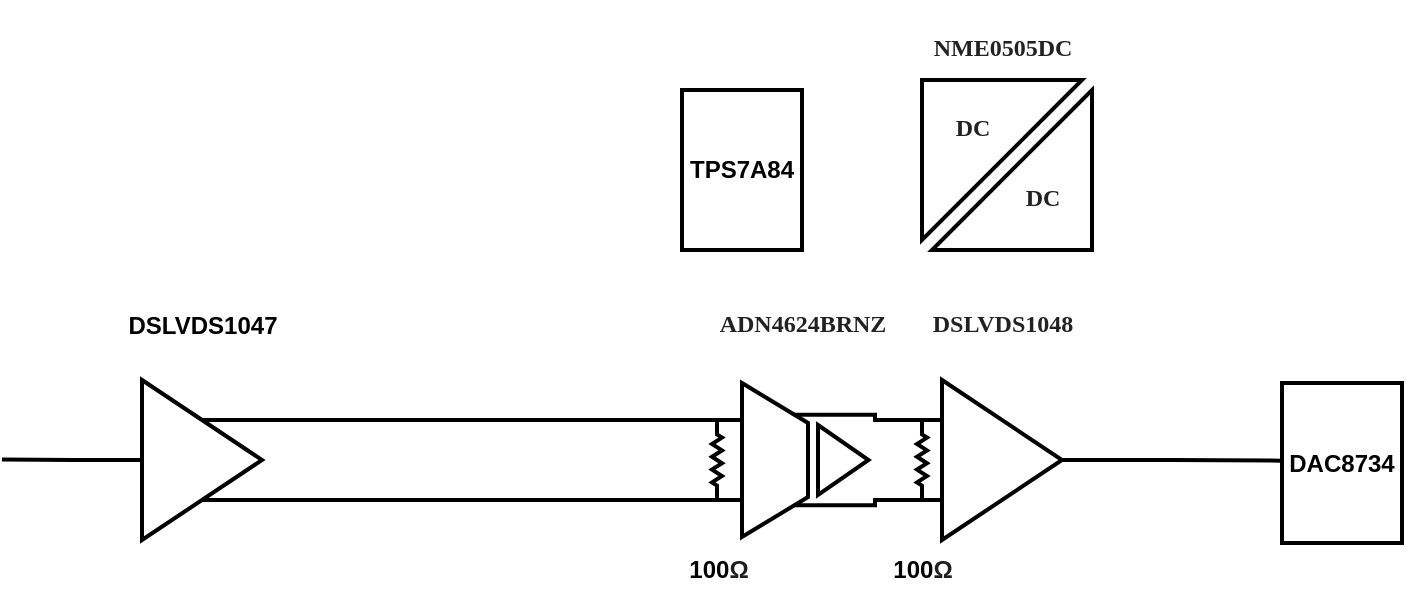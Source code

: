 <mxfile version="24.6.1" type="device">
  <diagram name="페이지-1" id="m4bN5Tgj2HW0a0svHskb">
    <mxGraphModel dx="1221" dy="831" grid="1" gridSize="10" guides="1" tooltips="1" connect="1" arrows="1" fold="1" page="1" pageScale="1" pageWidth="1654" pageHeight="1169" math="0" shadow="0">
      <root>
        <mxCell id="0" />
        <mxCell id="1" parent="0" />
        <mxCell id="IYjbuY1hUiU67T46vxpi-5" style="edgeStyle=orthogonalEdgeStyle;rounded=0;orthogonalLoop=1;jettySize=auto;html=1;exitX=0;exitY=0.5;exitDx=0;exitDy=0;endArrow=none;endFill=0;strokeWidth=2;" parent="1" source="IYjbuY1hUiU67T46vxpi-1" edge="1">
          <mxGeometry relative="1" as="geometry">
            <mxPoint x="640" y="429.759" as="targetPoint" />
          </mxGeometry>
        </mxCell>
        <mxCell id="IYjbuY1hUiU67T46vxpi-6" style="edgeStyle=orthogonalEdgeStyle;rounded=0;orthogonalLoop=1;jettySize=auto;html=1;exitX=0.5;exitY=0;exitDx=0;exitDy=0;endArrow=none;endFill=0;strokeWidth=2;" parent="1" source="IYjbuY1hUiU67T46vxpi-1" edge="1">
          <mxGeometry relative="1" as="geometry">
            <mxPoint x="1010" y="410" as="targetPoint" />
          </mxGeometry>
        </mxCell>
        <mxCell id="IYjbuY1hUiU67T46vxpi-7" style="edgeStyle=orthogonalEdgeStyle;rounded=0;orthogonalLoop=1;jettySize=auto;html=1;exitX=0.5;exitY=1;exitDx=0;exitDy=0;endArrow=none;endFill=0;strokeWidth=2;" parent="1" source="IYjbuY1hUiU67T46vxpi-1" edge="1">
          <mxGeometry relative="1" as="geometry">
            <mxPoint x="1010" y="450" as="targetPoint" />
          </mxGeometry>
        </mxCell>
        <mxCell id="IYjbuY1hUiU67T46vxpi-1" value="" style="triangle;whiteSpace=wrap;html=1;strokeWidth=2;" parent="1" vertex="1">
          <mxGeometry x="710" y="390" width="60" height="80" as="geometry" />
        </mxCell>
        <mxCell id="IYjbuY1hUiU67T46vxpi-4" value="DSLVDS1047" style="text;html=1;align=center;verticalAlign=middle;resizable=0;points=[];autosize=1;strokeColor=none;fillColor=none;fontStyle=1" parent="1" vertex="1">
          <mxGeometry x="690" y="348" width="100" height="30" as="geometry" />
        </mxCell>
        <mxCell id="IYjbuY1hUiU67T46vxpi-9" value="&lt;h1 style=&quot;margin: 0px; padding: 0px; border: 0px; outline: none; box-sizing: border-box; word-break: normal; color: rgb(34, 34, 34); font-family: ArialMT, &amp;quot;Microsoft YaHei&amp;quot;, PingFangSC, PingFangSC-Semibold, notosans; text-align: start; text-wrap: wrap; background-color: rgb(255, 255, 255);&quot; data-v-8943e312=&quot;&quot; class=&quot;text-16 text-222222 font-bold&quot;&gt;&lt;font style=&quot;font-size: 12px;&quot;&gt;ADN4624BRNZ&lt;/font&gt;&lt;/h1&gt;" style="text;html=1;align=center;verticalAlign=middle;resizable=0;points=[];autosize=1;strokeColor=none;fillColor=none;fontStyle=1" parent="1" vertex="1">
          <mxGeometry x="980" y="338" width="120" height="40" as="geometry" />
        </mxCell>
        <mxCell id="IYjbuY1hUiU67T46vxpi-12" value="" style="group" parent="1" vertex="1" connectable="0">
          <mxGeometry x="1010" y="391.5" width="63.25" height="77" as="geometry" />
        </mxCell>
        <mxCell id="IYjbuY1hUiU67T46vxpi-11" value="" style="triangle;whiteSpace=wrap;html=1;strokeWidth=2;" parent="IYjbuY1hUiU67T46vxpi-12" vertex="1">
          <mxGeometry x="38" y="21" width="25.25" height="35" as="geometry" />
        </mxCell>
        <mxCell id="IYjbuY1hUiU67T46vxpi-10" value="" style="shape=trapezoid;perimeter=trapezoidPerimeter;whiteSpace=wrap;html=1;fixedSize=1;size=20;rotation=90;strokeWidth=2;" parent="IYjbuY1hUiU67T46vxpi-12" vertex="1">
          <mxGeometry x="-22" y="22" width="77" height="33" as="geometry" />
        </mxCell>
        <mxCell id="IYjbuY1hUiU67T46vxpi-17" style="edgeStyle=orthogonalEdgeStyle;rounded=0;orthogonalLoop=1;jettySize=auto;html=1;exitX=1;exitY=0.5;exitDx=0;exitDy=0;strokeWidth=2;endArrow=none;endFill=0;" parent="1" source="IYjbuY1hUiU67T46vxpi-13" edge="1">
          <mxGeometry relative="1" as="geometry">
            <mxPoint x="1280" y="430.333" as="targetPoint" />
          </mxGeometry>
        </mxCell>
        <mxCell id="IYjbuY1hUiU67T46vxpi-13" value="" style="triangle;whiteSpace=wrap;html=1;strokeWidth=2;" parent="1" vertex="1">
          <mxGeometry x="1110" y="390" width="60" height="80" as="geometry" />
        </mxCell>
        <mxCell id="IYjbuY1hUiU67T46vxpi-14" style="edgeStyle=orthogonalEdgeStyle;rounded=0;orthogonalLoop=1;jettySize=auto;html=1;exitX=0;exitY=0;exitDx=0;exitDy=0;entryX=0;entryY=0.25;entryDx=0;entryDy=0;strokeWidth=2;endArrow=none;endFill=0;" parent="1" source="IYjbuY1hUiU67T46vxpi-10" target="IYjbuY1hUiU67T46vxpi-13" edge="1">
          <mxGeometry relative="1" as="geometry" />
        </mxCell>
        <mxCell id="IYjbuY1hUiU67T46vxpi-15" style="edgeStyle=orthogonalEdgeStyle;rounded=0;orthogonalLoop=1;jettySize=auto;html=1;exitX=1;exitY=0;exitDx=0;exitDy=0;entryX=0;entryY=0.75;entryDx=0;entryDy=0;strokeWidth=2;endArrow=none;endFill=0;" parent="1" source="IYjbuY1hUiU67T46vxpi-10" target="IYjbuY1hUiU67T46vxpi-13" edge="1">
          <mxGeometry relative="1" as="geometry" />
        </mxCell>
        <mxCell id="IYjbuY1hUiU67T46vxpi-16" value="&lt;h1 style=&quot;margin: 0px; padding: 0px; border: 0px; outline: none; box-sizing: border-box; word-break: normal; color: rgb(34, 34, 34); font-family: ArialMT, &amp;quot;Microsoft YaHei&amp;quot;, PingFangSC, PingFangSC-Semibold, notosans; text-align: start; text-wrap: wrap; background-color: rgb(255, 255, 255);&quot; data-v-8943e312=&quot;&quot; class=&quot;text-16 text-222222 font-bold&quot;&gt;&lt;font style=&quot;font-size: 12px;&quot;&gt;DSLVDS1048&lt;/font&gt;&lt;/h1&gt;" style="text;html=1;align=center;verticalAlign=middle;resizable=0;points=[];autosize=1;strokeColor=none;fillColor=none;fontStyle=1" parent="1" vertex="1">
          <mxGeometry x="1090" y="338" width="100" height="40" as="geometry" />
        </mxCell>
        <mxCell id="IYjbuY1hUiU67T46vxpi-25" value="" style="group" parent="1" vertex="1" connectable="0">
          <mxGeometry x="1090" y="200" width="100" height="125" as="geometry" />
        </mxCell>
        <mxCell id="IYjbuY1hUiU67T46vxpi-20" value="" style="shape=card;whiteSpace=wrap;html=1;size=120;strokeWidth=2;" parent="IYjbuY1hUiU67T46vxpi-25" vertex="1">
          <mxGeometry x="15" y="45" width="80" height="80" as="geometry" />
        </mxCell>
        <mxCell id="IYjbuY1hUiU67T46vxpi-21" value="" style="shape=card;whiteSpace=wrap;html=1;size=120;strokeWidth=2;rotation=-180;" parent="IYjbuY1hUiU67T46vxpi-25" vertex="1">
          <mxGeometry x="10" y="40" width="80" height="80" as="geometry" />
        </mxCell>
        <mxCell id="IYjbuY1hUiU67T46vxpi-22" value="&lt;h1 style=&quot;margin: 0px; padding: 0px; border: 0px; outline: none; box-sizing: border-box; word-break: normal; color: rgb(34, 34, 34); font-family: ArialMT, &amp;quot;Microsoft YaHei&amp;quot;, PingFangSC, PingFangSC-Semibold, notosans; text-align: start; text-wrap: wrap; background-color: rgb(255, 255, 255);&quot; data-v-8943e312=&quot;&quot; class=&quot;text-16 text-222222 font-bold&quot;&gt;&lt;font style=&quot;font-size: 12px;&quot;&gt;NME0505DC&lt;/font&gt;&lt;/h1&gt;" style="text;html=1;align=center;verticalAlign=middle;resizable=0;points=[];autosize=1;strokeColor=none;fillColor=none;fontStyle=1" parent="IYjbuY1hUiU67T46vxpi-25" vertex="1">
          <mxGeometry width="100" height="40" as="geometry" />
        </mxCell>
        <mxCell id="IYjbuY1hUiU67T46vxpi-23" value="&lt;h1 style=&quot;margin: 0px; padding: 0px; border: 0px; outline: none; box-sizing: border-box; word-break: normal; color: rgb(34, 34, 34); font-family: ArialMT, &amp;quot;Microsoft YaHei&amp;quot;, PingFangSC, PingFangSC-Semibold, notosans; text-align: start; text-wrap: wrap; background-color: rgb(255, 255, 255);&quot; data-v-8943e312=&quot;&quot; class=&quot;text-16 text-222222 font-bold&quot;&gt;&lt;font style=&quot;font-size: 12px;&quot;&gt;DC&lt;/font&gt;&lt;/h1&gt;" style="text;html=1;align=center;verticalAlign=middle;resizable=0;points=[];autosize=1;strokeColor=none;fillColor=none;fontStyle=1" parent="IYjbuY1hUiU67T46vxpi-25" vertex="1">
          <mxGeometry x="15" y="40" width="40" height="40" as="geometry" />
        </mxCell>
        <mxCell id="IYjbuY1hUiU67T46vxpi-24" value="&lt;h1 style=&quot;margin: 0px; padding: 0px; border: 0px; outline: none; box-sizing: border-box; word-break: normal; color: rgb(34, 34, 34); font-family: ArialMT, &amp;quot;Microsoft YaHei&amp;quot;, PingFangSC, PingFangSC-Semibold, notosans; text-align: start; text-wrap: wrap; background-color: rgb(255, 255, 255);&quot; data-v-8943e312=&quot;&quot; class=&quot;text-16 text-222222 font-bold&quot;&gt;&lt;font style=&quot;font-size: 12px;&quot;&gt;DC&lt;/font&gt;&lt;/h1&gt;" style="text;html=1;align=center;verticalAlign=middle;resizable=0;points=[];autosize=1;strokeColor=none;fillColor=none;fontStyle=1" parent="IYjbuY1hUiU67T46vxpi-25" vertex="1">
          <mxGeometry x="50" y="75" width="40" height="40" as="geometry" />
        </mxCell>
        <mxCell id="IYjbuY1hUiU67T46vxpi-27" value="&lt;b&gt;TPS7A84&lt;/b&gt;" style="rounded=0;whiteSpace=wrap;html=1;strokeWidth=2;" parent="1" vertex="1">
          <mxGeometry x="980" y="245" width="60" height="80" as="geometry" />
        </mxCell>
        <mxCell id="IYjbuY1hUiU67T46vxpi-28" value="" style="pointerEvents=1;verticalLabelPosition=bottom;shadow=0;dashed=0;align=center;html=1;verticalAlign=top;shape=mxgraph.electrical.resistors.resistor_2;strokeWidth=2;rotation=90;" parent="1" vertex="1">
          <mxGeometry x="977.5" y="427.5" width="40" height="5" as="geometry" />
        </mxCell>
        <mxCell id="IYjbuY1hUiU67T46vxpi-29" value="" style="pointerEvents=1;verticalLabelPosition=bottom;shadow=0;dashed=0;align=center;html=1;verticalAlign=top;shape=mxgraph.electrical.resistors.resistor_2;strokeWidth=2;rotation=90;" parent="1" vertex="1">
          <mxGeometry x="1080" y="427.5" width="40" height="5" as="geometry" />
        </mxCell>
        <mxCell id="IYjbuY1hUiU67T46vxpi-30" value="100&lt;span style=&quot;color: rgb(31, 31, 31); font-family: Arial, &amp;quot;Apple SD Gothic Neo&amp;quot;, sans-serif; text-align: start; text-wrap: wrap; background-color: rgb(255, 255, 255);&quot;&gt;&lt;font style=&quot;font-size: 12px;&quot;&gt;Ω&lt;/font&gt;&lt;/span&gt;" style="text;html=1;align=center;verticalAlign=middle;resizable=0;points=[];autosize=1;strokeColor=none;fillColor=none;fontStyle=1" parent="1" vertex="1">
          <mxGeometry x="972.5" y="470" width="50" height="30" as="geometry" />
        </mxCell>
        <mxCell id="IYjbuY1hUiU67T46vxpi-31" value="100&lt;span style=&quot;color: rgb(31, 31, 31); font-family: Arial, &amp;quot;Apple SD Gothic Neo&amp;quot;, sans-serif; text-align: start; text-wrap: wrap; background-color: rgb(255, 255, 255);&quot;&gt;&lt;font style=&quot;font-size: 12px;&quot;&gt;Ω&lt;/font&gt;&lt;/span&gt;" style="text;html=1;align=center;verticalAlign=middle;resizable=0;points=[];autosize=1;strokeColor=none;fillColor=none;fontStyle=1" parent="1" vertex="1">
          <mxGeometry x="1075" y="470" width="50" height="30" as="geometry" />
        </mxCell>
        <mxCell id="IYjbuY1hUiU67T46vxpi-32" value="&lt;b&gt;DAC8734&lt;/b&gt;" style="rounded=0;whiteSpace=wrap;html=1;strokeWidth=2;" parent="1" vertex="1">
          <mxGeometry x="1280" y="391.5" width="60" height="80" as="geometry" />
        </mxCell>
      </root>
    </mxGraphModel>
  </diagram>
</mxfile>
